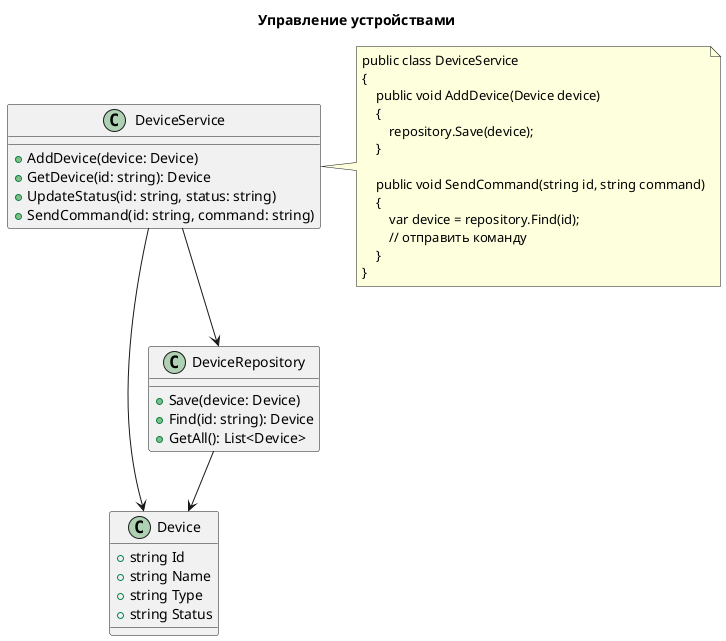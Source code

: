@startuml
title Управление устройствами

class DeviceService {
  + AddDevice(device: Device)
  + GetDevice(id: string): Device
  + UpdateStatus(id: string, status: string)
  + SendCommand(id: string, command: string)
}

class Device {
  + string Id
  + string Name
  + string Type
  + string Status
}

class DeviceRepository {
  + Save(device: Device)
  + Find(id: string): Device
  + GetAll(): List<Device>
}

DeviceService --> Device
DeviceService --> DeviceRepository
DeviceRepository --> Device

note right of DeviceService
public class DeviceService
{
    public void AddDevice(Device device)
    {
        repository.Save(device);
    }
    
    public void SendCommand(string id, string command)
    {
        var device = repository.Find(id);
        // отправить команду
    }
}
end note

@enduml